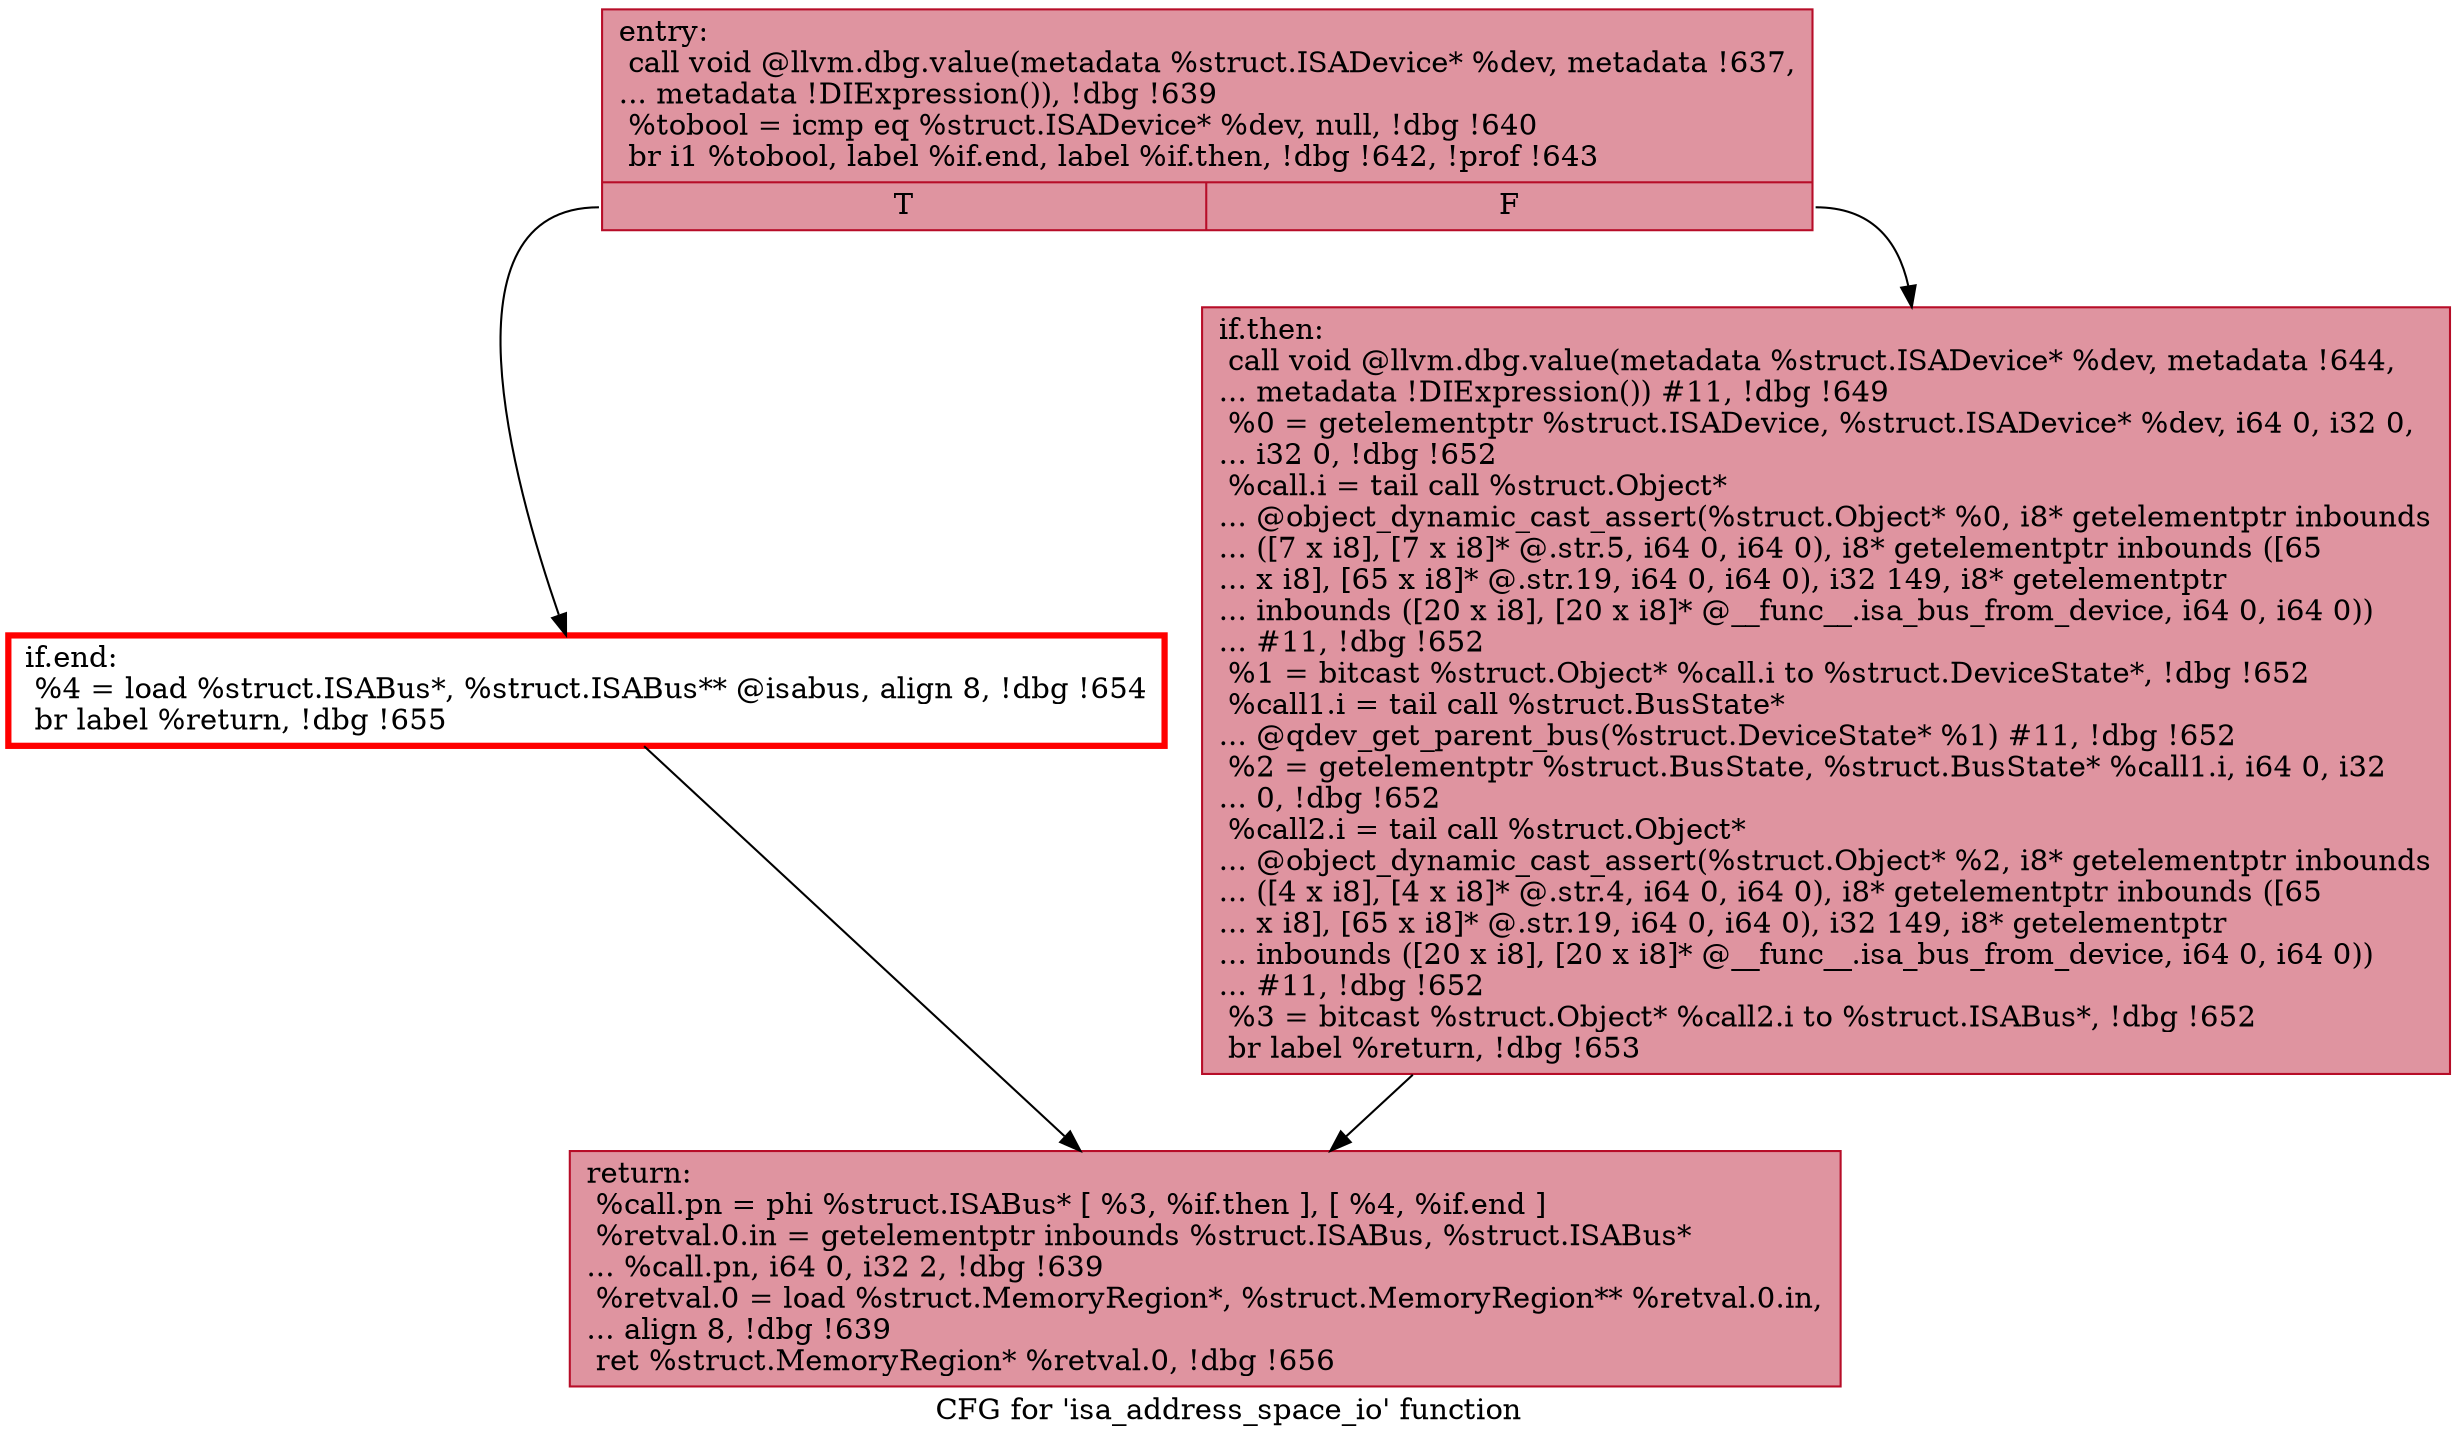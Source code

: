digraph "CFG for 'isa_address_space_io' function" {
	label="CFG for 'isa_address_space_io' function";

	Node0x559ceb806cf0 [shape=record,color="#b70d28ff", style=filled, fillcolor="#b70d2870",label="{entry:\l  call void @llvm.dbg.value(metadata %struct.ISADevice* %dev, metadata !637,\l... metadata !DIExpression()), !dbg !639\l  %tobool = icmp eq %struct.ISADevice* %dev, null, !dbg !640\l  br i1 %tobool, label %if.end, label %if.then, !dbg !642, !prof !643\l|{<s0>T|<s1>F}}"];
	Node0x559ceb806cf0:s0 -> Node0x559cebbc9120;
	Node0x559ceb806cf0:s1 -> Node0x559cebbc90d0;
	Node0x559cebbc90d0 [shape=record,color="#b70d28ff", style=filled, fillcolor="#b70d2870",label="{if.then:                                          \l  call void @llvm.dbg.value(metadata %struct.ISADevice* %dev, metadata !644,\l... metadata !DIExpression()) #11, !dbg !649\l  %0 = getelementptr %struct.ISADevice, %struct.ISADevice* %dev, i64 0, i32 0,\l... i32 0, !dbg !652\l  %call.i = tail call %struct.Object*\l... @object_dynamic_cast_assert(%struct.Object* %0, i8* getelementptr inbounds\l... ([7 x i8], [7 x i8]* @.str.5, i64 0, i64 0), i8* getelementptr inbounds ([65\l... x i8], [65 x i8]* @.str.19, i64 0, i64 0), i32 149, i8* getelementptr\l... inbounds ([20 x i8], [20 x i8]* @__func__.isa_bus_from_device, i64 0, i64 0))\l... #11, !dbg !652\l  %1 = bitcast %struct.Object* %call.i to %struct.DeviceState*, !dbg !652\l  %call1.i = tail call %struct.BusState*\l... @qdev_get_parent_bus(%struct.DeviceState* %1) #11, !dbg !652\l  %2 = getelementptr %struct.BusState, %struct.BusState* %call1.i, i64 0, i32\l... 0, !dbg !652\l  %call2.i = tail call %struct.Object*\l... @object_dynamic_cast_assert(%struct.Object* %2, i8* getelementptr inbounds\l... ([4 x i8], [4 x i8]* @.str.4, i64 0, i64 0), i8* getelementptr inbounds ([65\l... x i8], [65 x i8]* @.str.19, i64 0, i64 0), i32 149, i8* getelementptr\l... inbounds ([20 x i8], [20 x i8]* @__func__.isa_bus_from_device, i64 0, i64 0))\l... #11, !dbg !652\l  %3 = bitcast %struct.Object* %call2.i to %struct.ISABus*, !dbg !652\l  br label %return, !dbg !653\l}"];
	Node0x559cebbc90d0 -> Node0x559cebbca110;
	Node0x559cebbc9120 [shape=record,penwidth=3.0, color="red",label="{if.end:                                           \l  %4 = load %struct.ISABus*, %struct.ISABus** @isabus, align 8, !dbg !654\l  br label %return, !dbg !655\l}"];
	Node0x559cebbc9120 -> Node0x559cebbca110;
	Node0x559cebbca110 [shape=record,color="#b70d28ff", style=filled, fillcolor="#b70d2870",label="{return:                                           \l  %call.pn = phi %struct.ISABus* [ %3, %if.then ], [ %4, %if.end ]\l  %retval.0.in = getelementptr inbounds %struct.ISABus, %struct.ISABus*\l... %call.pn, i64 0, i32 2, !dbg !639\l  %retval.0 = load %struct.MemoryRegion*, %struct.MemoryRegion** %retval.0.in,\l... align 8, !dbg !639\l  ret %struct.MemoryRegion* %retval.0, !dbg !656\l}"];
}
